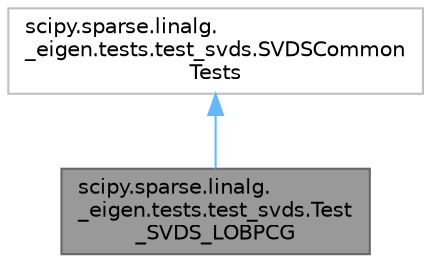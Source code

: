 digraph "scipy.sparse.linalg._eigen.tests.test_svds.Test_SVDS_LOBPCG"
{
 // LATEX_PDF_SIZE
  bgcolor="transparent";
  edge [fontname=Helvetica,fontsize=10,labelfontname=Helvetica,labelfontsize=10];
  node [fontname=Helvetica,fontsize=10,shape=box,height=0.2,width=0.4];
  Node1 [id="Node000001",label="scipy.sparse.linalg.\l_eigen.tests.test_svds.Test\l_SVDS_LOBPCG",height=0.2,width=0.4,color="gray40", fillcolor="grey60", style="filled", fontcolor="black",tooltip=" "];
  Node2 -> Node1 [id="edge2_Node000001_Node000002",dir="back",color="steelblue1",style="solid",tooltip=" "];
  Node2 [id="Node000002",label="scipy.sparse.linalg.\l_eigen.tests.test_svds.SVDSCommon\lTests",height=0.2,width=0.4,color="grey75", fillcolor="white", style="filled",URL="$d3/d0c/classscipy_1_1sparse_1_1linalg_1_1__eigen_1_1tests_1_1test__svds_1_1SVDSCommonTests.html",tooltip=" "];
}
